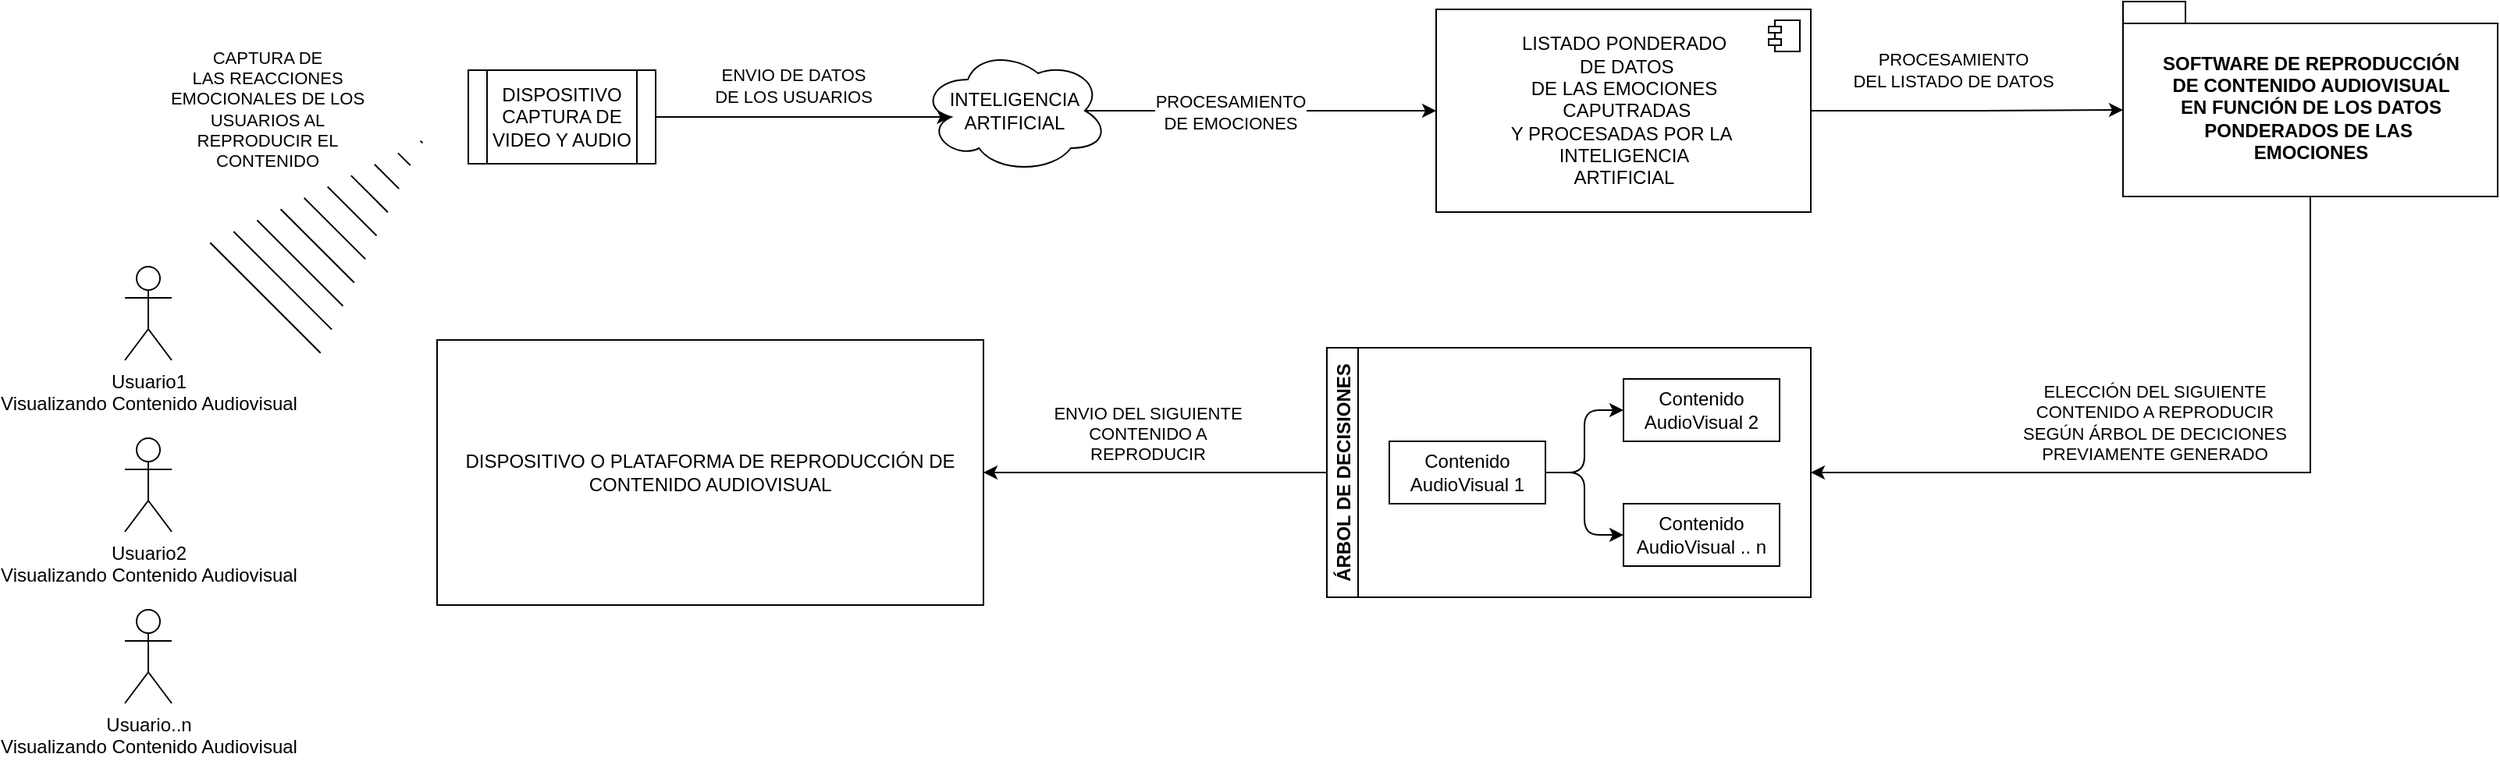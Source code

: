 <mxfile version="15.4.0" type="device"><diagram id="Agkp9pwY63Nc2Wzoj7D2" name="Página-1"><mxGraphModel dx="2062" dy="1182" grid="1" gridSize="10" guides="1" tooltips="1" connect="1" arrows="1" fold="1" page="1" pageScale="1" pageWidth="827" pageHeight="1169" math="0" shadow="0"><root><mxCell id="0"/><mxCell id="1" parent="0"/><mxCell id="UCAJacv5MHL9B6u6BeHi-1" value="Usuario2&lt;br&gt;Visualizando Contenido Audiovisual" style="shape=umlActor;verticalLabelPosition=bottom;verticalAlign=top;html=1;outlineConnect=0;" parent="1" vertex="1"><mxGeometry x="90" y="370" width="30" height="60" as="geometry"/></mxCell><mxCell id="UCAJacv5MHL9B6u6BeHi-6" value="DISPOSITIVO O PLATAFORMA DE REPRODUCCIÓN DE CONTENIDO AUDIOVISUAL" style="rounded=0;whiteSpace=wrap;html=1;" parent="1" vertex="1"><mxGeometry x="290" y="307" width="350" height="170" as="geometry"/></mxCell><mxCell id="UCAJacv5MHL9B6u6BeHi-25" style="edgeStyle=orthogonalEdgeStyle;rounded=0;orthogonalLoop=1;jettySize=auto;html=1;exitX=0.875;exitY=0.5;exitDx=0;exitDy=0;exitPerimeter=0;" parent="1" source="UCAJacv5MHL9B6u6BeHi-7" target="UCAJacv5MHL9B6u6BeHi-23" edge="1"><mxGeometry relative="1" as="geometry"/></mxCell><mxCell id="UCAJacv5MHL9B6u6BeHi-26" value="PROCESAMIENTO&lt;br&gt;DE EMOCIONES" style="edgeLabel;html=1;align=center;verticalAlign=middle;resizable=0;points=[];" parent="UCAJacv5MHL9B6u6BeHi-25" vertex="1" connectable="0"><mxGeometry x="-0.172" y="-1" relative="1" as="geometry"><mxPoint as="offset"/></mxGeometry></mxCell><mxCell id="UCAJacv5MHL9B6u6BeHi-7" value="INTELIGENCIA&lt;br&gt;ARTIFICIAL" style="ellipse;shape=cloud;whiteSpace=wrap;html=1;" parent="1" vertex="1"><mxGeometry x="600" y="120" width="120" height="80" as="geometry"/></mxCell><mxCell id="UCAJacv5MHL9B6u6BeHi-10" value="" style="shape=mxgraph.arrows2.wedgeArrowDashed2;html=1;bendable=0;startWidth=50;stepSize=15;rounded=0;" parent="1" edge="1"><mxGeometry width="100" height="100" relative="1" as="geometry"><mxPoint x="180" y="280" as="sourcePoint"/><mxPoint x="280" y="180" as="targetPoint"/></mxGeometry></mxCell><mxCell id="UCAJacv5MHL9B6u6BeHi-17" value="CAPTURA DE&lt;br&gt;LAS REACCIONES&lt;br&gt;EMOCIONALES DE LOS&lt;br&gt;USUARIOS AL&lt;br&gt;REPRODUCIR EL&lt;br&gt;CONTENIDO" style="edgeLabel;html=1;align=center;verticalAlign=middle;resizable=0;points=[];" parent="UCAJacv5MHL9B6u6BeHi-10" vertex="1" connectable="0"><mxGeometry x="0.15" y="-4" relative="1" as="geometry"><mxPoint x="-60" y="-66" as="offset"/></mxGeometry></mxCell><mxCell id="UCAJacv5MHL9B6u6BeHi-11" value="Usuario1&lt;br&gt;Visualizando Contenido Audiovisual" style="shape=umlActor;verticalLabelPosition=bottom;verticalAlign=top;html=1;outlineConnect=0;" parent="1" vertex="1"><mxGeometry x="90" y="260" width="30" height="60" as="geometry"/></mxCell><mxCell id="UCAJacv5MHL9B6u6BeHi-12" value="Usuario..n&lt;br&gt;Visualizando Contenido Audiovisual" style="shape=umlActor;verticalLabelPosition=bottom;verticalAlign=top;html=1;outlineConnect=0;" parent="1" vertex="1"><mxGeometry x="90" y="480" width="30" height="60" as="geometry"/></mxCell><mxCell id="UCAJacv5MHL9B6u6BeHi-15" style="edgeStyle=orthogonalEdgeStyle;rounded=0;orthogonalLoop=1;jettySize=auto;html=1;exitX=1;exitY=0.5;exitDx=0;exitDy=0;entryX=0.16;entryY=0.55;entryDx=0;entryDy=0;entryPerimeter=0;" parent="1" source="UCAJacv5MHL9B6u6BeHi-14" target="UCAJacv5MHL9B6u6BeHi-7" edge="1"><mxGeometry relative="1" as="geometry"/></mxCell><mxCell id="UCAJacv5MHL9B6u6BeHi-16" value="ENVIO DE DATOS &lt;br&gt;DE LOS USUARIOS" style="edgeLabel;html=1;align=center;verticalAlign=middle;resizable=0;points=[];" parent="UCAJacv5MHL9B6u6BeHi-15" vertex="1" connectable="0"><mxGeometry x="-0.242" y="3" relative="1" as="geometry"><mxPoint x="16" y="-17" as="offset"/></mxGeometry></mxCell><mxCell id="UCAJacv5MHL9B6u6BeHi-14" value="DISPOSITIVO&lt;br&gt;CAPTURA DE VIDEO Y AUDIO" style="shape=process;whiteSpace=wrap;html=1;backgroundOutline=1;" parent="1" vertex="1"><mxGeometry x="310" y="134" width="120" height="60" as="geometry"/></mxCell><mxCell id="UCAJacv5MHL9B6u6BeHi-28" style="edgeStyle=orthogonalEdgeStyle;rounded=0;orthogonalLoop=1;jettySize=auto;html=1;entryX=0;entryY=0;entryDx=0;entryDy=69.5;entryPerimeter=0;" parent="1" source="UCAJacv5MHL9B6u6BeHi-23" target="UCAJacv5MHL9B6u6BeHi-27" edge="1"><mxGeometry relative="1" as="geometry"/></mxCell><mxCell id="UCAJacv5MHL9B6u6BeHi-31" value="PROCESAMIENTO&lt;br&gt;DEL LISTADO DE DATOS" style="edgeLabel;html=1;align=center;verticalAlign=middle;resizable=0;points=[];" parent="UCAJacv5MHL9B6u6BeHi-28" vertex="1" connectable="0"><mxGeometry x="-0.378" y="-1" relative="1" as="geometry"><mxPoint x="28" y="-27" as="offset"/></mxGeometry></mxCell><mxCell id="UCAJacv5MHL9B6u6BeHi-23" value="LISTADO PONDERADO&lt;br style=&quot;border-color: var(--border-color);&quot;&gt;&amp;nbsp;DE DATOS &lt;br&gt;DE LAS EMOCIONES&lt;br&gt;&amp;nbsp;CAPUTRADAS&lt;br&gt;Y PROCESADAS POR LA&amp;nbsp;&lt;br&gt;INTELIGENCIA&lt;br&gt;ARTIFICIAL" style="html=1;dropTarget=0;" parent="1" vertex="1"><mxGeometry x="930" y="95" width="240" height="130" as="geometry"/></mxCell><mxCell id="UCAJacv5MHL9B6u6BeHi-24" value="" style="shape=module;jettyWidth=8;jettyHeight=4;" parent="UCAJacv5MHL9B6u6BeHi-23" vertex="1"><mxGeometry x="1" width="20" height="20" relative="1" as="geometry"><mxPoint x="-27" y="7" as="offset"/></mxGeometry></mxCell><mxCell id="UCAJacv5MHL9B6u6BeHi-29" style="edgeStyle=orthogonalEdgeStyle;rounded=0;orthogonalLoop=1;jettySize=auto;html=1;exitX=0;exitY=0.5;exitDx=0;exitDy=0;" parent="1" source="UCAJacv5MHL9B6u6BeHi-46" target="UCAJacv5MHL9B6u6BeHi-6" edge="1"><mxGeometry relative="1" as="geometry"><mxPoint x="1000" y="392" as="sourcePoint"/></mxGeometry></mxCell><mxCell id="UCAJacv5MHL9B6u6BeHi-30" value="ENVIO DEL SIGUIENTE&lt;br&gt;CONTENIDO A&lt;br&gt;REPRODUCIR" style="edgeLabel;html=1;align=center;verticalAlign=middle;resizable=0;points=[];" parent="UCAJacv5MHL9B6u6BeHi-29" vertex="1" connectable="0"><mxGeometry x="0.313" y="1" relative="1" as="geometry"><mxPoint x="29" y="-26" as="offset"/></mxGeometry></mxCell><mxCell id="UCAJacv5MHL9B6u6BeHi-34" style="edgeStyle=orthogonalEdgeStyle;rounded=0;orthogonalLoop=1;jettySize=auto;html=1;exitX=0.5;exitY=1;exitDx=0;exitDy=0;exitPerimeter=0;entryX=1;entryY=0.5;entryDx=0;entryDy=0;" parent="1" source="UCAJacv5MHL9B6u6BeHi-27" target="UCAJacv5MHL9B6u6BeHi-46" edge="1"><mxGeometry relative="1" as="geometry"><mxPoint x="1490" y="360" as="targetPoint"/></mxGeometry></mxCell><mxCell id="UCAJacv5MHL9B6u6BeHi-41" value="ELECCIÓN DEL SIGUIENTE&lt;br&gt;CONTENIDO A REPRODUCIR&lt;br&gt;SEGÚN ÁRBOL DE DECICIONES&lt;br&gt;PREVIAMENTE GENERADO" style="edgeLabel;html=1;align=center;verticalAlign=middle;resizable=0;points=[];" parent="UCAJacv5MHL9B6u6BeHi-34" vertex="1" connectable="0"><mxGeometry x="-0.183" y="3" relative="1" as="geometry"><mxPoint x="-74" y="-35" as="offset"/></mxGeometry></mxCell><mxCell id="UCAJacv5MHL9B6u6BeHi-27" value="SOFTWARE DE REPRODUCCIÓN&lt;br&gt;DE CONTENIDO AUDIOVISUAL&lt;br&gt;EN FUNCIÓN DE LOS DATOS&lt;br&gt;PONDERADOS DE LAS&amp;nbsp;&lt;br&gt;EMOCIONES" style="shape=folder;fontStyle=1;spacingTop=10;tabWidth=40;tabHeight=14;tabPosition=left;html=1;" parent="1" vertex="1"><mxGeometry x="1370" y="90" width="240" height="125" as="geometry"/></mxCell><mxCell id="UCAJacv5MHL9B6u6BeHi-46" value="ÁRBOL DE DECISIONES" style="swimlane;startSize=20;horizontal=0;childLayout=treeLayout;horizontalTree=1;resizable=0;containerType=tree;fontSize=12;" parent="1" vertex="1"><mxGeometry x="860" y="312" width="310" height="160" as="geometry"/></mxCell><mxCell id="UCAJacv5MHL9B6u6BeHi-47" value="Contenido&lt;br style=&quot;border-color: var(--border-color);&quot;&gt;AudioVisual 1" style="whiteSpace=wrap;html=1;" parent="UCAJacv5MHL9B6u6BeHi-46" vertex="1"><mxGeometry x="40" y="60" width="100" height="40" as="geometry"/></mxCell><mxCell id="UCAJacv5MHL9B6u6BeHi-48" value="Contenido&lt;br style=&quot;border-color: var(--border-color);&quot;&gt;AudioVisual 2" style="whiteSpace=wrap;html=1;" parent="UCAJacv5MHL9B6u6BeHi-46" vertex="1"><mxGeometry x="190" y="20" width="100" height="40" as="geometry"/></mxCell><mxCell id="UCAJacv5MHL9B6u6BeHi-49" value="" style="edgeStyle=elbowEdgeStyle;elbow=vertical;html=1;rounded=1;curved=0;sourcePerimeterSpacing=0;targetPerimeterSpacing=0;startSize=6;endSize=6;" parent="UCAJacv5MHL9B6u6BeHi-46" source="UCAJacv5MHL9B6u6BeHi-47" target="UCAJacv5MHL9B6u6BeHi-48" edge="1"><mxGeometry relative="1" as="geometry"/></mxCell><mxCell id="UCAJacv5MHL9B6u6BeHi-50" value="Contenido&lt;br style=&quot;border-color: var(--border-color);&quot;&gt;AudioVisual .. n" style="whiteSpace=wrap;html=1;" parent="UCAJacv5MHL9B6u6BeHi-46" vertex="1"><mxGeometry x="190" y="100" width="100" height="40" as="geometry"/></mxCell><mxCell id="UCAJacv5MHL9B6u6BeHi-51" value="" style="edgeStyle=elbowEdgeStyle;elbow=vertical;html=1;rounded=1;curved=0;sourcePerimeterSpacing=0;targetPerimeterSpacing=0;startSize=6;endSize=6;" parent="UCAJacv5MHL9B6u6BeHi-46" source="UCAJacv5MHL9B6u6BeHi-47" target="UCAJacv5MHL9B6u6BeHi-50" edge="1"><mxGeometry relative="1" as="geometry"/></mxCell></root></mxGraphModel></diagram></mxfile>